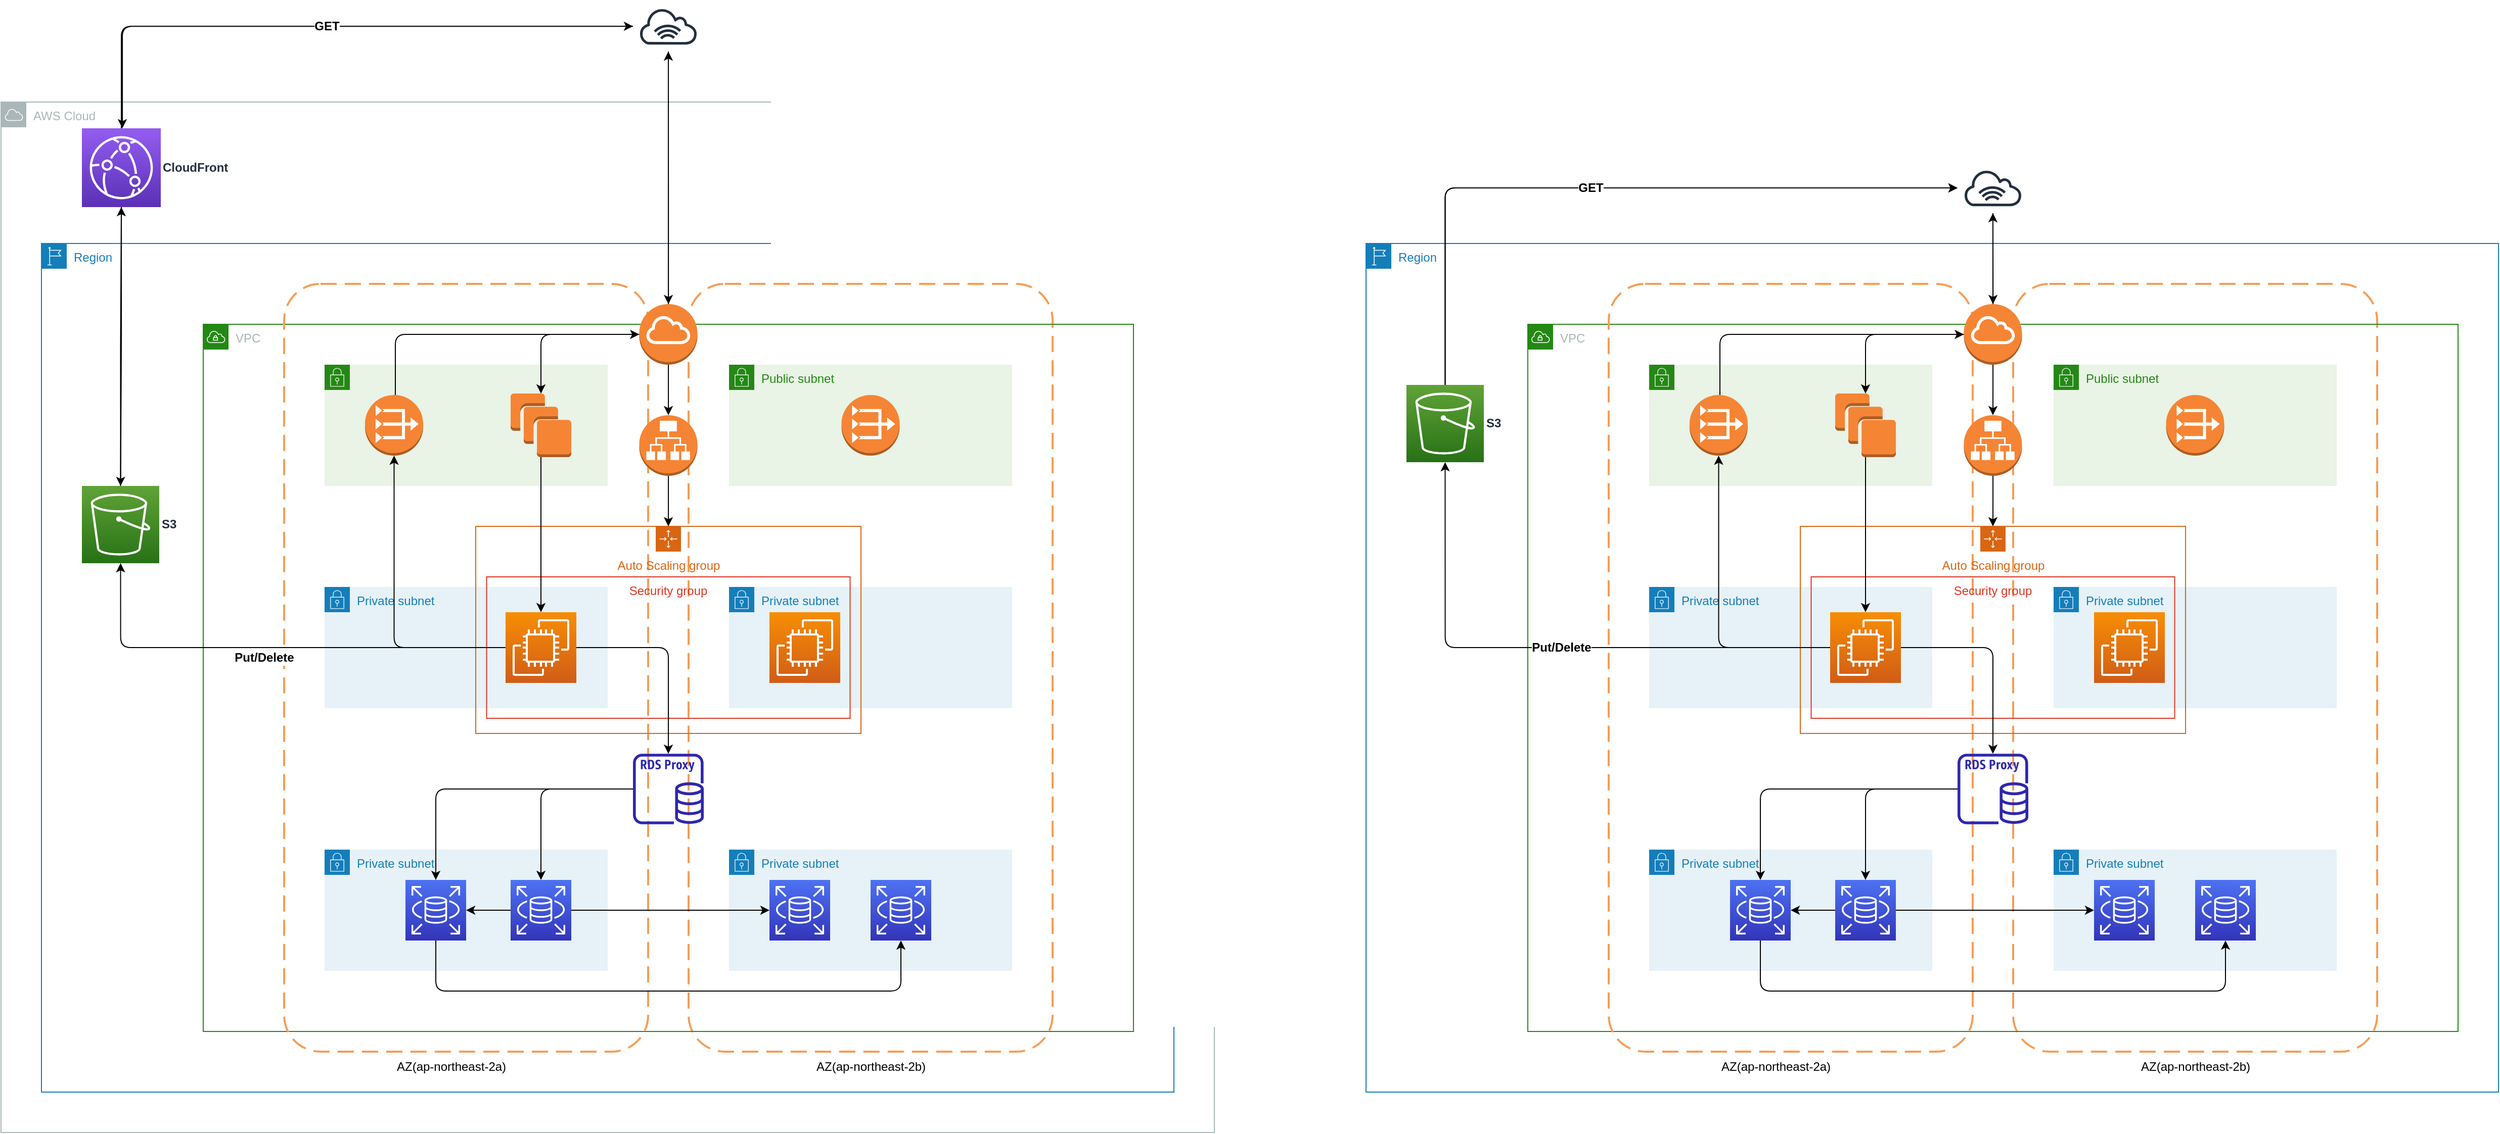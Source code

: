 <mxfile version="21.6.8" type="github">
  <diagram name="페이지-1" id="QqTQGsaNTkBBWMUroI7n">
    <mxGraphModel dx="13000" dy="7880" grid="1" gridSize="10" guides="1" tooltips="1" connect="1" arrows="1" fold="1" page="1" pageScale="1" pageWidth="827" pageHeight="1169" math="0" shadow="0">
      <root>
        <mxCell id="0" />
        <mxCell id="1" parent="0" />
        <mxCell id="NAskuRqZ72m_5OQ5X2t6-42" value="AWS Cloud" style="sketch=0;outlineConnect=0;gradientColor=none;html=1;whiteSpace=wrap;fontSize=12;fontStyle=0;shape=mxgraph.aws4.group;grIcon=mxgraph.aws4.group_aws_cloud;strokeColor=#AAB7B8;fillColor=none;verticalAlign=top;align=left;spacingLeft=30;fontColor=#AAB7B8;dashed=0;" parent="1" vertex="1">
          <mxGeometry x="880" y="125" width="1200" height="1020" as="geometry" />
        </mxCell>
        <mxCell id="NAskuRqZ72m_5OQ5X2t6-1" value="Region" style="points=[[0,0],[0.25,0],[0.5,0],[0.75,0],[1,0],[1,0.25],[1,0.5],[1,0.75],[1,1],[0.75,1],[0.5,1],[0.25,1],[0,1],[0,0.75],[0,0.5],[0,0.25]];outlineConnect=0;gradientColor=none;html=1;whiteSpace=wrap;fontSize=12;fontStyle=0;container=0;pointerEvents=0;collapsible=0;recursiveResize=0;shape=mxgraph.aws4.group;grIcon=mxgraph.aws4.group_region;strokeColor=#147EBA;fillColor=none;verticalAlign=top;align=left;spacingLeft=30;fontColor=#147EBA;" parent="1" vertex="1">
          <mxGeometry x="920" y="265" width="1120" height="840" as="geometry" />
        </mxCell>
        <mxCell id="NAskuRqZ72m_5OQ5X2t6-39" style="edgeStyle=orthogonalEdgeStyle;rounded=0;orthogonalLoop=1;jettySize=auto;html=1;" parent="1" source="NAskuRqZ72m_5OQ5X2t6-40" target="NAskuRqZ72m_5OQ5X2t6-14" edge="1">
          <mxGeometry relative="1" as="geometry" />
        </mxCell>
        <mxCell id="NAskuRqZ72m_5OQ5X2t6-49" style="edgeStyle=orthogonalEdgeStyle;rounded=1;orthogonalLoop=1;jettySize=auto;html=1;" parent="1" source="NAskuRqZ72m_5OQ5X2t6-40" target="NAskuRqZ72m_5OQ5X2t6-43" edge="1">
          <mxGeometry relative="1" as="geometry">
            <Array as="points">
              <mxPoint x="1000" y="50" />
            </Array>
          </mxGeometry>
        </mxCell>
        <mxCell id="NAskuRqZ72m_5OQ5X2t6-40" value="" style="sketch=0;outlineConnect=0;fontColor=#232F3E;gradientColor=none;strokeColor=#232F3E;fillColor=#ffffff;dashed=0;verticalLabelPosition=bottom;verticalAlign=top;align=center;html=1;fontSize=12;fontStyle=0;shape=mxgraph.aws4.resourceIcon;resIcon=mxgraph.aws4.internet_alt1;" parent="1" vertex="1">
          <mxGeometry x="1505" y="25" width="70" height="50" as="geometry" />
        </mxCell>
        <mxCell id="NAskuRqZ72m_5OQ5X2t6-41" style="edgeStyle=orthogonalEdgeStyle;rounded=0;orthogonalLoop=1;jettySize=auto;html=1;" parent="1" source="NAskuRqZ72m_5OQ5X2t6-14" target="NAskuRqZ72m_5OQ5X2t6-40" edge="1">
          <mxGeometry relative="1" as="geometry" />
        </mxCell>
        <mxCell id="NAskuRqZ72m_5OQ5X2t6-48" style="edgeStyle=orthogonalEdgeStyle;rounded=1;orthogonalLoop=1;jettySize=auto;html=1;entryX=0.5;entryY=0;entryDx=0;entryDy=0;entryPerimeter=0;" parent="1" source="NAskuRqZ72m_5OQ5X2t6-43" target="NAskuRqZ72m_5OQ5X2t6-44" edge="1">
          <mxGeometry relative="1" as="geometry" />
        </mxCell>
        <mxCell id="NAskuRqZ72m_5OQ5X2t6-50" style="edgeStyle=orthogonalEdgeStyle;rounded=1;orthogonalLoop=1;jettySize=auto;html=1;strokeColor=none;" parent="1" source="NAskuRqZ72m_5OQ5X2t6-43" target="NAskuRqZ72m_5OQ5X2t6-40" edge="1">
          <mxGeometry relative="1" as="geometry">
            <Array as="points">
              <mxPoint x="1000" y="50" />
            </Array>
          </mxGeometry>
        </mxCell>
        <mxCell id="xnr53hm_u2tzGx8ep-GH-51" value="GET" style="edgeStyle=orthogonalEdgeStyle;rounded=1;orthogonalLoop=1;jettySize=auto;html=1;fontSize=12;fontStyle=1" parent="1" source="NAskuRqZ72m_5OQ5X2t6-43" target="NAskuRqZ72m_5OQ5X2t6-40" edge="1">
          <mxGeometry relative="1" as="geometry">
            <Array as="points">
              <mxPoint x="999" y="50" />
            </Array>
          </mxGeometry>
        </mxCell>
        <mxCell id="NAskuRqZ72m_5OQ5X2t6-43" value="&lt;b&gt;CloudFront&lt;/b&gt;" style="sketch=0;points=[[0,0,0],[0.25,0,0],[0.5,0,0],[0.75,0,0],[1,0,0],[0,1,0],[0.25,1,0],[0.5,1,0],[0.75,1,0],[1,1,0],[0,0.25,0],[0,0.5,0],[0,0.75,0],[1,0.25,0],[1,0.5,0],[1,0.75,0]];outlineConnect=0;fontColor=#232F3E;gradientColor=#945DF2;gradientDirection=north;fillColor=#5A30B5;strokeColor=#ffffff;dashed=0;verticalLabelPosition=middle;verticalAlign=middle;align=left;html=1;fontSize=12;fontStyle=0;aspect=fixed;shape=mxgraph.aws4.resourceIcon;resIcon=mxgraph.aws4.cloudfront;labelPosition=right;" parent="1" vertex="1">
          <mxGeometry x="960" y="151" width="78" height="78" as="geometry" />
        </mxCell>
        <mxCell id="xnr53hm_u2tzGx8ep-GH-50" style="edgeStyle=orthogonalEdgeStyle;rounded=0;orthogonalLoop=1;jettySize=auto;html=1;entryX=0.5;entryY=1;entryDx=0;entryDy=0;entryPerimeter=0;" parent="1" source="NAskuRqZ72m_5OQ5X2t6-44" target="NAskuRqZ72m_5OQ5X2t6-43" edge="1">
          <mxGeometry relative="1" as="geometry" />
        </mxCell>
        <mxCell id="NAskuRqZ72m_5OQ5X2t6-44" value="&lt;b&gt;S3&lt;/b&gt;" style="sketch=0;points=[[0,0,0],[0.25,0,0],[0.5,0,0],[0.75,0,0],[1,0,0],[0,1,0],[0.25,1,0],[0.5,1,0],[0.75,1,0],[1,1,0],[0,0.25,0],[0,0.5,0],[0,0.75,0],[1,0.25,0],[1,0.5,0],[1,0.75,0]];outlineConnect=0;fontColor=#232F3E;gradientColor=#60A337;gradientDirection=north;fillColor=#277116;strokeColor=#ffffff;dashed=0;verticalLabelPosition=middle;verticalAlign=middle;align=left;html=1;fontSize=12;fontStyle=0;aspect=fixed;shape=mxgraph.aws4.resourceIcon;resIcon=mxgraph.aws4.s3;labelPosition=right;" parent="1" vertex="1">
          <mxGeometry x="960" y="505" width="76.5" height="76.5" as="geometry" />
        </mxCell>
        <mxCell id="NAskuRqZ72m_5OQ5X2t6-2" value="" style="rounded=1;arcSize=10;dashed=1;strokeColor=#F59D56;fillColor=none;gradientColor=none;dashPattern=8 4;strokeWidth=2;" parent="1" vertex="1">
          <mxGeometry x="1560" y="305" width="360" height="760" as="geometry" />
        </mxCell>
        <mxCell id="NAskuRqZ72m_5OQ5X2t6-3" value="Private subnet" style="points=[[0,0],[0.25,0],[0.5,0],[0.75,0],[1,0],[1,0.25],[1,0.5],[1,0.75],[1,1],[0.75,1],[0.5,1],[0.25,1],[0,1],[0,0.75],[0,0.5],[0,0.25]];outlineConnect=0;gradientColor=none;html=1;whiteSpace=wrap;fontSize=12;fontStyle=0;container=1;pointerEvents=0;collapsible=0;recursiveResize=0;shape=mxgraph.aws4.group;grIcon=mxgraph.aws4.group_security_group;grStroke=0;strokeColor=#147EBA;fillColor=#E6F2F8;verticalAlign=top;align=left;spacingLeft=30;fontColor=#147EBA;dashed=0;" parent="1" vertex="1">
          <mxGeometry x="1600" y="605" width="280" height="120" as="geometry" />
        </mxCell>
        <mxCell id="NAskuRqZ72m_5OQ5X2t6-4" value="VPC" style="points=[[0,0],[0.25,0],[0.5,0],[0.75,0],[1,0],[1,0.25],[1,0.5],[1,0.75],[1,1],[0.75,1],[0.5,1],[0.25,1],[0,1],[0,0.75],[0,0.5],[0,0.25]];outlineConnect=0;gradientColor=none;html=1;whiteSpace=wrap;fontSize=12;fontStyle=0;container=1;pointerEvents=0;collapsible=0;recursiveResize=0;shape=mxgraph.aws4.group;grIcon=mxgraph.aws4.group_vpc;strokeColor=#248814;fillColor=none;verticalAlign=top;align=left;spacingLeft=30;fontColor=#AAB7B8;dashed=0;" parent="1" vertex="1">
          <mxGeometry x="1080" y="345" width="920" height="700" as="geometry" />
        </mxCell>
        <mxCell id="NAskuRqZ72m_5OQ5X2t6-5" value="" style="rounded=1;arcSize=10;dashed=1;strokeColor=#F59D56;fillColor=none;gradientColor=none;dashPattern=8 4;strokeWidth=2;" parent="NAskuRqZ72m_5OQ5X2t6-4" vertex="1">
          <mxGeometry x="80" y="-40" width="360" height="760" as="geometry" />
        </mxCell>
        <mxCell id="NAskuRqZ72m_5OQ5X2t6-6" value="" style="points=[[0,0],[0.25,0],[0.5,0],[0.75,0],[1,0],[1,0.25],[1,0.5],[1,0.75],[1,1],[0.75,1],[0.5,1],[0.25,1],[0,1],[0,0.75],[0,0.5],[0,0.25]];outlineConnect=0;gradientColor=none;html=1;whiteSpace=wrap;fontSize=12;fontStyle=0;container=1;pointerEvents=0;collapsible=0;recursiveResize=0;shape=mxgraph.aws4.group;grIcon=mxgraph.aws4.group_security_group;grStroke=0;strokeColor=#248814;fillColor=#E9F3E6;verticalAlign=top;align=left;spacingLeft=30;fontColor=#248814;dashed=0;" parent="NAskuRqZ72m_5OQ5X2t6-4" vertex="1">
          <mxGeometry x="120" y="40" width="280" height="120" as="geometry" />
        </mxCell>
        <mxCell id="NAskuRqZ72m_5OQ5X2t6-7" value="" style="outlineConnect=0;dashed=0;verticalLabelPosition=bottom;verticalAlign=top;align=center;html=1;shape=mxgraph.aws3.instances;fillColor=#F58534;gradientColor=none;" parent="NAskuRqZ72m_5OQ5X2t6-6" vertex="1">
          <mxGeometry x="184" y="28.5" width="60" height="63" as="geometry" />
        </mxCell>
        <mxCell id="NAskuRqZ72m_5OQ5X2t6-8" value="Private subnet" style="points=[[0,0],[0.25,0],[0.5,0],[0.75,0],[1,0],[1,0.25],[1,0.5],[1,0.75],[1,1],[0.75,1],[0.5,1],[0.25,1],[0,1],[0,0.75],[0,0.5],[0,0.25]];outlineConnect=0;gradientColor=none;html=1;whiteSpace=wrap;fontSize=12;fontStyle=0;container=1;pointerEvents=0;collapsible=0;recursiveResize=0;shape=mxgraph.aws4.group;grIcon=mxgraph.aws4.group_security_group;grStroke=0;strokeColor=#147EBA;fillColor=#E6F2F8;verticalAlign=top;align=left;spacingLeft=30;fontColor=#147EBA;dashed=0;" parent="NAskuRqZ72m_5OQ5X2t6-4" vertex="1">
          <mxGeometry x="120" y="260" width="280" height="120" as="geometry" />
        </mxCell>
        <mxCell id="NAskuRqZ72m_5OQ5X2t6-9" value="" style="outlineConnect=0;dashed=0;verticalLabelPosition=bottom;verticalAlign=top;align=center;html=1;shape=mxgraph.aws3.vpc_nat_gateway;fillColor=#F58534;gradientColor=none;" parent="NAskuRqZ72m_5OQ5X2t6-4" vertex="1">
          <mxGeometry x="160" y="70" width="57.5" height="60" as="geometry" />
        </mxCell>
        <mxCell id="NAskuRqZ72m_5OQ5X2t6-10" value="Auto Scaling group" style="points=[[0,0],[0.25,0],[0.5,0],[0.75,0],[1,0],[1,0.25],[1,0.5],[1,0.75],[1,1],[0.75,1],[0.5,1],[0.25,1],[0,1],[0,0.75],[0,0.5],[0,0.25]];outlineConnect=0;gradientColor=none;html=1;whiteSpace=wrap;fontSize=12;fontStyle=0;container=1;pointerEvents=0;collapsible=0;recursiveResize=0;shape=mxgraph.aws4.groupCenter;grIcon=mxgraph.aws4.group_auto_scaling_group;grStroke=1;strokeColor=#D86613;fillColor=none;verticalAlign=top;align=center;fontColor=#D86613;spacingTop=25;" parent="NAskuRqZ72m_5OQ5X2t6-4" vertex="1">
          <mxGeometry x="269.5" y="200" width="381" height="205" as="geometry" />
        </mxCell>
        <mxCell id="NAskuRqZ72m_5OQ5X2t6-11" style="edgeStyle=orthogonalEdgeStyle;rounded=1;orthogonalLoop=1;jettySize=auto;html=1;" parent="NAskuRqZ72m_5OQ5X2t6-4" source="NAskuRqZ72m_5OQ5X2t6-24" target="NAskuRqZ72m_5OQ5X2t6-9" edge="1">
          <mxGeometry relative="1" as="geometry" />
        </mxCell>
        <mxCell id="NAskuRqZ72m_5OQ5X2t6-12" value="Security group" style="fillColor=none;strokeColor=#DD3522;verticalAlign=top;fontStyle=0;fontColor=#DD3522;whiteSpace=wrap;html=1;" parent="NAskuRqZ72m_5OQ5X2t6-4" vertex="1">
          <mxGeometry x="280.25" y="250" width="359.5" height="140" as="geometry" />
        </mxCell>
        <mxCell id="NAskuRqZ72m_5OQ5X2t6-13" style="edgeStyle=orthogonalEdgeStyle;rounded=0;orthogonalLoop=1;jettySize=auto;html=1;" parent="NAskuRqZ72m_5OQ5X2t6-4" source="NAskuRqZ72m_5OQ5X2t6-7" target="NAskuRqZ72m_5OQ5X2t6-24" edge="1">
          <mxGeometry relative="1" as="geometry" />
        </mxCell>
        <mxCell id="NAskuRqZ72m_5OQ5X2t6-14" value="" style="outlineConnect=0;dashed=0;verticalLabelPosition=bottom;verticalAlign=top;align=center;html=1;shape=mxgraph.aws3.internet_gateway;fillColor=#F58534;gradientColor=none;" parent="NAskuRqZ72m_5OQ5X2t6-4" vertex="1">
          <mxGeometry x="431.25" y="-20" width="57.5" height="60" as="geometry" />
        </mxCell>
        <mxCell id="NAskuRqZ72m_5OQ5X2t6-15" style="edgeStyle=orthogonalEdgeStyle;rounded=1;orthogonalLoop=1;jettySize=auto;html=1;entryX=0;entryY=0.5;entryDx=0;entryDy=0;entryPerimeter=0;" parent="NAskuRqZ72m_5OQ5X2t6-4" source="NAskuRqZ72m_5OQ5X2t6-9" target="NAskuRqZ72m_5OQ5X2t6-14" edge="1">
          <mxGeometry relative="1" as="geometry">
            <Array as="points">
              <mxPoint x="190" y="10" />
            </Array>
          </mxGeometry>
        </mxCell>
        <mxCell id="NAskuRqZ72m_5OQ5X2t6-16" style="edgeStyle=orthogonalEdgeStyle;rounded=1;orthogonalLoop=1;jettySize=auto;html=1;" parent="NAskuRqZ72m_5OQ5X2t6-4" source="NAskuRqZ72m_5OQ5X2t6-14" target="NAskuRqZ72m_5OQ5X2t6-7" edge="1">
          <mxGeometry relative="1" as="geometry" />
        </mxCell>
        <mxCell id="NAskuRqZ72m_5OQ5X2t6-17" value="" style="outlineConnect=0;dashed=0;verticalLabelPosition=middle;verticalAlign=middle;align=left;html=1;shape=mxgraph.aws3.application_load_balancer;fillColor=#F58534;gradientColor=none;labelPosition=right;" parent="NAskuRqZ72m_5OQ5X2t6-4" vertex="1">
          <mxGeometry x="431.25" y="90" width="57.5" height="60" as="geometry" />
        </mxCell>
        <mxCell id="NAskuRqZ72m_5OQ5X2t6-18" style="edgeStyle=orthogonalEdgeStyle;rounded=0;orthogonalLoop=1;jettySize=auto;html=1;" parent="NAskuRqZ72m_5OQ5X2t6-4" source="NAskuRqZ72m_5OQ5X2t6-17" target="NAskuRqZ72m_5OQ5X2t6-10" edge="1">
          <mxGeometry relative="1" as="geometry" />
        </mxCell>
        <mxCell id="NAskuRqZ72m_5OQ5X2t6-19" value="Private subnet" style="points=[[0,0],[0.25,0],[0.5,0],[0.75,0],[1,0],[1,0.25],[1,0.5],[1,0.75],[1,1],[0.75,1],[0.5,1],[0.25,1],[0,1],[0,0.75],[0,0.5],[0,0.25]];outlineConnect=0;gradientColor=none;html=1;whiteSpace=wrap;fontSize=12;fontStyle=0;container=1;pointerEvents=0;collapsible=0;recursiveResize=0;shape=mxgraph.aws4.group;grIcon=mxgraph.aws4.group_security_group;grStroke=0;strokeColor=#147EBA;fillColor=#E6F2F8;verticalAlign=top;align=left;spacingLeft=30;fontColor=#147EBA;dashed=0;" parent="NAskuRqZ72m_5OQ5X2t6-4" vertex="1">
          <mxGeometry x="120" y="520" width="280" height="120" as="geometry" />
        </mxCell>
        <mxCell id="NAskuRqZ72m_5OQ5X2t6-20" style="edgeStyle=orthogonalEdgeStyle;rounded=0;orthogonalLoop=1;jettySize=auto;html=1;entryX=0.5;entryY=0;entryDx=0;entryDy=0;entryPerimeter=0;" parent="NAskuRqZ72m_5OQ5X2t6-4" source="NAskuRqZ72m_5OQ5X2t6-14" target="NAskuRqZ72m_5OQ5X2t6-17" edge="1">
          <mxGeometry relative="1" as="geometry" />
        </mxCell>
        <mxCell id="NAskuRqZ72m_5OQ5X2t6-21" value="" style="edgeStyle=orthogonalEdgeStyle;rounded=0;orthogonalLoop=1;jettySize=auto;html=1;labelBackgroundColor=none;" parent="NAskuRqZ72m_5OQ5X2t6-4" source="NAskuRqZ72m_5OQ5X2t6-22" target="NAskuRqZ72m_5OQ5X2t6-23" edge="1">
          <mxGeometry x="0.082" y="-20" relative="1" as="geometry">
            <mxPoint as="offset" />
          </mxGeometry>
        </mxCell>
        <mxCell id="NAskuRqZ72m_5OQ5X2t6-22" value="" style="sketch=0;points=[[0,0,0],[0.25,0,0],[0.5,0,0],[0.75,0,0],[1,0,0],[0,1,0],[0.25,1,0],[0.5,1,0],[0.75,1,0],[1,1,0],[0,0.25,0],[0,0.5,0],[0,0.75,0],[1,0.25,0],[1,0.5,0],[1,0.75,0]];outlineConnect=0;fontColor=#232F3E;gradientColor=#4D72F3;gradientDirection=north;fillColor=#3334B9;strokeColor=#ffffff;dashed=0;verticalLabelPosition=bottom;verticalAlign=top;align=center;html=1;fontSize=12;fontStyle=0;aspect=fixed;shape=mxgraph.aws4.resourceIcon;resIcon=mxgraph.aws4.rds;" parent="NAskuRqZ72m_5OQ5X2t6-4" vertex="1">
          <mxGeometry x="304" y="550" width="60" height="60" as="geometry" />
        </mxCell>
        <mxCell id="NAskuRqZ72m_5OQ5X2t6-23" value="" style="sketch=0;points=[[0,0,0],[0.25,0,0],[0.5,0,0],[0.75,0,0],[1,0,0],[0,1,0],[0.25,1,0],[0.5,1,0],[0.75,1,0],[1,1,0],[0,0.25,0],[0,0.5,0],[0,0.75,0],[1,0.25,0],[1,0.5,0],[1,0.75,0]];outlineConnect=0;fontColor=#232F3E;gradientColor=#4D72F3;gradientDirection=north;fillColor=#3334B9;strokeColor=#ffffff;dashed=0;verticalLabelPosition=middle;verticalAlign=middle;align=right;html=1;fontSize=12;fontStyle=0;aspect=fixed;shape=mxgraph.aws4.resourceIcon;resIcon=mxgraph.aws4.rds;labelPosition=left;" parent="NAskuRqZ72m_5OQ5X2t6-4" vertex="1">
          <mxGeometry x="200" y="550" width="60" height="60" as="geometry" />
        </mxCell>
        <mxCell id="NAskuRqZ72m_5OQ5X2t6-24" value="" style="sketch=0;points=[[0,0,0],[0.25,0,0],[0.5,0,0],[0.75,0,0],[1,0,0],[0,1,0],[0.25,1,0],[0.5,1,0],[0.75,1,0],[1,1,0],[0,0.25,0],[0,0.5,0],[0,0.75,0],[1,0.25,0],[1,0.5,0],[1,0.75,0]];outlineConnect=0;fontColor=#232F3E;gradientColor=#F78E04;gradientDirection=north;fillColor=#D05C17;strokeColor=#ffffff;dashed=0;verticalLabelPosition=bottom;verticalAlign=top;align=center;html=1;fontSize=12;fontStyle=0;aspect=fixed;shape=mxgraph.aws4.resourceIcon;resIcon=mxgraph.aws4.ec2;" parent="NAskuRqZ72m_5OQ5X2t6-4" vertex="1">
          <mxGeometry x="299" y="285" width="70" height="70" as="geometry" />
        </mxCell>
        <mxCell id="NAskuRqZ72m_5OQ5X2t6-25" value="" style="edgeStyle=orthogonalEdgeStyle;rounded=1;orthogonalLoop=1;jettySize=auto;html=1;align=left;fontSize=12;fontStyle=1" parent="NAskuRqZ72m_5OQ5X2t6-4" source="NAskuRqZ72m_5OQ5X2t6-24" target="NAskuRqZ72m_5OQ5X2t6-28" edge="1">
          <mxGeometry x="0.336" y="10" relative="1" as="geometry">
            <mxPoint as="offset" />
            <mxPoint x="340" y="540" as="targetPoint" />
          </mxGeometry>
        </mxCell>
        <mxCell id="NAskuRqZ72m_5OQ5X2t6-26" value="" style="edgeStyle=orthogonalEdgeStyle;rounded=1;orthogonalLoop=1;jettySize=auto;html=1;fontSize=12;fontStyle=1" parent="NAskuRqZ72m_5OQ5X2t6-4" source="NAskuRqZ72m_5OQ5X2t6-28" target="NAskuRqZ72m_5OQ5X2t6-22" edge="1">
          <mxGeometry x="0.226" y="16" relative="1" as="geometry">
            <mxPoint as="offset" />
          </mxGeometry>
        </mxCell>
        <mxCell id="NAskuRqZ72m_5OQ5X2t6-27" value="" style="edgeStyle=orthogonalEdgeStyle;rounded=1;orthogonalLoop=1;jettySize=auto;html=1;fontSize=12;fontStyle=1" parent="NAskuRqZ72m_5OQ5X2t6-4" source="NAskuRqZ72m_5OQ5X2t6-28" target="NAskuRqZ72m_5OQ5X2t6-23" edge="1">
          <mxGeometry relative="1" as="geometry" />
        </mxCell>
        <mxCell id="NAskuRqZ72m_5OQ5X2t6-28" value="" style="sketch=0;outlineConnect=0;fontColor=#232F3E;gradientColor=none;fillColor=#2E27AD;strokeColor=none;dashed=0;verticalLabelPosition=bottom;verticalAlign=top;align=center;html=1;fontSize=12;fontStyle=0;aspect=fixed;pointerEvents=1;shape=mxgraph.aws4.rds_proxy;" parent="NAskuRqZ72m_5OQ5X2t6-4" vertex="1">
          <mxGeometry x="425" y="425" width="70" height="70" as="geometry" />
        </mxCell>
        <mxCell id="NAskuRqZ72m_5OQ5X2t6-29" value="" style="sketch=0;points=[[0,0,0],[0.25,0,0],[0.5,0,0],[0.75,0,0],[1,0,0],[0,1,0],[0.25,1,0],[0.5,1,0],[0.75,1,0],[1,1,0],[0,0.25,0],[0,0.5,0],[0,0.75,0],[1,0.25,0],[1,0.5,0],[1,0.75,0]];outlineConnect=0;fontColor=#232F3E;gradientColor=#F78E04;gradientDirection=north;fillColor=#D05C17;strokeColor=#ffffff;dashed=0;verticalLabelPosition=bottom;verticalAlign=top;align=center;html=1;fontSize=12;fontStyle=0;aspect=fixed;shape=mxgraph.aws4.resourceIcon;resIcon=mxgraph.aws4.ec2;" parent="1" vertex="1">
          <mxGeometry x="1640" y="630" width="70" height="70" as="geometry" />
        </mxCell>
        <mxCell id="NAskuRqZ72m_5OQ5X2t6-30" value="Public subnet" style="points=[[0,0],[0.25,0],[0.5,0],[0.75,0],[1,0],[1,0.25],[1,0.5],[1,0.75],[1,1],[0.75,1],[0.5,1],[0.25,1],[0,1],[0,0.75],[0,0.5],[0,0.25]];outlineConnect=0;gradientColor=none;html=1;whiteSpace=wrap;fontSize=12;fontStyle=0;container=1;pointerEvents=0;collapsible=0;recursiveResize=0;shape=mxgraph.aws4.group;grIcon=mxgraph.aws4.group_security_group;grStroke=0;strokeColor=#248814;fillColor=#E9F3E6;verticalAlign=top;align=left;spacingLeft=30;fontColor=#248814;dashed=0;" parent="1" vertex="1">
          <mxGeometry x="1600" y="385" width="280" height="120" as="geometry" />
        </mxCell>
        <mxCell id="NAskuRqZ72m_5OQ5X2t6-31" value="" style="outlineConnect=0;dashed=0;verticalLabelPosition=bottom;verticalAlign=top;align=center;html=1;shape=mxgraph.aws3.vpc_nat_gateway;fillColor=#F58534;gradientColor=none;" parent="1" vertex="1">
          <mxGeometry x="1711.25" y="415" width="57.5" height="60" as="geometry" />
        </mxCell>
        <mxCell id="NAskuRqZ72m_5OQ5X2t6-32" value="AZ(ap-northeast-2a)" style="text;html=1;align=center;verticalAlign=middle;resizable=0;points=[];autosize=1;strokeColor=none;fillColor=none;" parent="1" vertex="1">
          <mxGeometry x="1260" y="1065" width="130" height="30" as="geometry" />
        </mxCell>
        <mxCell id="NAskuRqZ72m_5OQ5X2t6-33" value="AZ(ap-northeast-2b)" style="text;html=1;align=center;verticalAlign=middle;resizable=0;points=[];autosize=1;strokeColor=none;fillColor=none;" parent="1" vertex="1">
          <mxGeometry x="1675" y="1065" width="130" height="30" as="geometry" />
        </mxCell>
        <mxCell id="NAskuRqZ72m_5OQ5X2t6-34" value="Private subnet" style="points=[[0,0],[0.25,0],[0.5,0],[0.75,0],[1,0],[1,0.25],[1,0.5],[1,0.75],[1,1],[0.75,1],[0.5,1],[0.25,1],[0,1],[0,0.75],[0,0.5],[0,0.25]];outlineConnect=0;gradientColor=none;html=1;whiteSpace=wrap;fontSize=12;fontStyle=0;container=1;pointerEvents=0;collapsible=0;recursiveResize=0;shape=mxgraph.aws4.group;grIcon=mxgraph.aws4.group_security_group;grStroke=0;strokeColor=#147EBA;fillColor=#E6F2F8;verticalAlign=top;align=left;spacingLeft=30;fontColor=#147EBA;dashed=0;" parent="1" vertex="1">
          <mxGeometry x="1600" y="865" width="280" height="120" as="geometry" />
        </mxCell>
        <mxCell id="NAskuRqZ72m_5OQ5X2t6-35" value="" style="sketch=0;points=[[0,0,0],[0.25,0,0],[0.5,0,0],[0.75,0,0],[1,0,0],[0,1,0],[0.25,1,0],[0.5,1,0],[0.75,1,0],[1,1,0],[0,0.25,0],[0,0.5,0],[0,0.75,0],[1,0.25,0],[1,0.5,0],[1,0.75,0]];outlineConnect=0;fontColor=#232F3E;gradientColor=#4D72F3;gradientDirection=north;fillColor=#3334B9;strokeColor=#ffffff;dashed=0;verticalLabelPosition=bottom;verticalAlign=top;align=center;html=1;fontSize=12;fontStyle=0;aspect=fixed;shape=mxgraph.aws4.resourceIcon;resIcon=mxgraph.aws4.rds;" parent="1" vertex="1">
          <mxGeometry x="1640" y="895" width="60" height="60" as="geometry" />
        </mxCell>
        <mxCell id="NAskuRqZ72m_5OQ5X2t6-36" value="" style="sketch=0;points=[[0,0,0],[0.25,0,0],[0.5,0,0],[0.75,0,0],[1,0,0],[0,1,0],[0.25,1,0],[0.5,1,0],[0.75,1,0],[1,1,0],[0,0.25,0],[0,0.5,0],[0,0.75,0],[1,0.25,0],[1,0.5,0],[1,0.75,0]];outlineConnect=0;fontColor=#232F3E;gradientColor=#4D72F3;gradientDirection=north;fillColor=#3334B9;strokeColor=#ffffff;dashed=0;verticalLabelPosition=middle;verticalAlign=middle;align=left;html=1;fontSize=12;fontStyle=0;aspect=fixed;shape=mxgraph.aws4.resourceIcon;resIcon=mxgraph.aws4.rds;labelPosition=right;" parent="1" vertex="1">
          <mxGeometry x="1740" y="895" width="60" height="60" as="geometry" />
        </mxCell>
        <mxCell id="NAskuRqZ72m_5OQ5X2t6-37" value="" style="edgeStyle=orthogonalEdgeStyle;rounded=0;orthogonalLoop=1;jettySize=auto;html=1;entryX=0;entryY=0.5;entryDx=0;entryDy=0;entryPerimeter=0;" parent="1" source="NAskuRqZ72m_5OQ5X2t6-22" target="NAskuRqZ72m_5OQ5X2t6-35" edge="1">
          <mxGeometry x="-0.02" relative="1" as="geometry">
            <mxPoint as="offset" />
          </mxGeometry>
        </mxCell>
        <mxCell id="NAskuRqZ72m_5OQ5X2t6-38" value="" style="edgeStyle=orthogonalEdgeStyle;rounded=1;orthogonalLoop=1;jettySize=auto;html=1;entryX=0.5;entryY=1;entryDx=0;entryDy=0;entryPerimeter=0;" parent="1" source="NAskuRqZ72m_5OQ5X2t6-23" target="NAskuRqZ72m_5OQ5X2t6-36" edge="1">
          <mxGeometry x="-0.0" relative="1" as="geometry">
            <Array as="points">
              <mxPoint x="1310" y="1005" />
              <mxPoint x="1770" y="1005" />
            </Array>
            <mxPoint as="offset" />
          </mxGeometry>
        </mxCell>
        <mxCell id="NAskuRqZ72m_5OQ5X2t6-46" value="Put/Delete" style="edgeStyle=orthogonalEdgeStyle;rounded=1;orthogonalLoop=1;jettySize=auto;html=1;entryX=0.5;entryY=1;entryDx=0;entryDy=0;entryPerimeter=0;fontStyle=1;fontSize=12;" parent="1" source="NAskuRqZ72m_5OQ5X2t6-24" target="NAskuRqZ72m_5OQ5X2t6-44" edge="1">
          <mxGeometry x="0.03" y="10" relative="1" as="geometry">
            <mxPoint as="offset" />
          </mxGeometry>
        </mxCell>
        <mxCell id="xnr53hm_u2tzGx8ep-GH-53" value="Region" style="points=[[0,0],[0.25,0],[0.5,0],[0.75,0],[1,0],[1,0.25],[1,0.5],[1,0.75],[1,1],[0.75,1],[0.5,1],[0.25,1],[0,1],[0,0.75],[0,0.5],[0,0.25]];outlineConnect=0;gradientColor=none;html=1;whiteSpace=wrap;fontSize=12;fontStyle=0;container=0;pointerEvents=0;collapsible=0;recursiveResize=0;shape=mxgraph.aws4.group;grIcon=mxgraph.aws4.group_region;strokeColor=#147EBA;fillColor=none;verticalAlign=top;align=left;spacingLeft=30;fontColor=#147EBA;" parent="1" vertex="1">
          <mxGeometry x="2230" y="265" width="1120" height="840" as="geometry" />
        </mxCell>
        <mxCell id="xnr53hm_u2tzGx8ep-GH-54" style="edgeStyle=orthogonalEdgeStyle;rounded=0;orthogonalLoop=1;jettySize=auto;html=1;" parent="1" source="xnr53hm_u2tzGx8ep-GH-56" target="xnr53hm_u2tzGx8ep-GH-76" edge="1">
          <mxGeometry relative="1" as="geometry" />
        </mxCell>
        <mxCell id="xnr53hm_u2tzGx8ep-GH-56" value="" style="sketch=0;outlineConnect=0;fontColor=#232F3E;gradientColor=none;strokeColor=#232F3E;fillColor=#ffffff;dashed=0;verticalLabelPosition=bottom;verticalAlign=top;align=center;html=1;fontSize=12;fontStyle=0;shape=mxgraph.aws4.resourceIcon;resIcon=mxgraph.aws4.internet_alt1;" parent="1" vertex="1">
          <mxGeometry x="2815" y="185" width="70" height="50" as="geometry" />
        </mxCell>
        <mxCell id="xnr53hm_u2tzGx8ep-GH-57" style="edgeStyle=orthogonalEdgeStyle;rounded=0;orthogonalLoop=1;jettySize=auto;html=1;" parent="1" source="xnr53hm_u2tzGx8ep-GH-76" target="xnr53hm_u2tzGx8ep-GH-56" edge="1">
          <mxGeometry relative="1" as="geometry" />
        </mxCell>
        <mxCell id="xnr53hm_u2tzGx8ep-GH-102" style="edgeStyle=orthogonalEdgeStyle;rounded=1;orthogonalLoop=1;jettySize=auto;html=1;" parent="1" source="xnr53hm_u2tzGx8ep-GH-63" target="xnr53hm_u2tzGx8ep-GH-56" edge="1">
          <mxGeometry relative="1" as="geometry">
            <Array as="points">
              <mxPoint x="2308" y="210" />
            </Array>
          </mxGeometry>
        </mxCell>
        <mxCell id="xnr53hm_u2tzGx8ep-GH-63" value="&lt;b&gt;S3&lt;/b&gt;" style="sketch=0;points=[[0,0,0],[0.25,0,0],[0.5,0,0],[0.75,0,0],[1,0,0],[0,1,0],[0.25,1,0],[0.5,1,0],[0.75,1,0],[1,1,0],[0,0.25,0],[0,0.5,0],[0,0.75,0],[1,0.25,0],[1,0.5,0],[1,0.75,0]];outlineConnect=0;fontColor=#232F3E;gradientColor=#60A337;gradientDirection=north;fillColor=#277116;strokeColor=#ffffff;dashed=0;verticalLabelPosition=middle;verticalAlign=middle;align=left;html=1;fontSize=12;fontStyle=0;aspect=fixed;shape=mxgraph.aws4.resourceIcon;resIcon=mxgraph.aws4.s3;labelPosition=right;" parent="1" vertex="1">
          <mxGeometry x="2270" y="405" width="76.5" height="76.5" as="geometry" />
        </mxCell>
        <mxCell id="xnr53hm_u2tzGx8ep-GH-64" value="" style="rounded=1;arcSize=10;dashed=1;strokeColor=#F59D56;fillColor=none;gradientColor=none;dashPattern=8 4;strokeWidth=2;" parent="1" vertex="1">
          <mxGeometry x="2870" y="305" width="360" height="760" as="geometry" />
        </mxCell>
        <mxCell id="xnr53hm_u2tzGx8ep-GH-65" value="Private subnet" style="points=[[0,0],[0.25,0],[0.5,0],[0.75,0],[1,0],[1,0.25],[1,0.5],[1,0.75],[1,1],[0.75,1],[0.5,1],[0.25,1],[0,1],[0,0.75],[0,0.5],[0,0.25]];outlineConnect=0;gradientColor=none;html=1;whiteSpace=wrap;fontSize=12;fontStyle=0;container=1;pointerEvents=0;collapsible=0;recursiveResize=0;shape=mxgraph.aws4.group;grIcon=mxgraph.aws4.group_security_group;grStroke=0;strokeColor=#147EBA;fillColor=#E6F2F8;verticalAlign=top;align=left;spacingLeft=30;fontColor=#147EBA;dashed=0;" parent="1" vertex="1">
          <mxGeometry x="2910" y="605" width="280" height="120" as="geometry" />
        </mxCell>
        <mxCell id="xnr53hm_u2tzGx8ep-GH-66" value="VPC" style="points=[[0,0],[0.25,0],[0.5,0],[0.75,0],[1,0],[1,0.25],[1,0.5],[1,0.75],[1,1],[0.75,1],[0.5,1],[0.25,1],[0,1],[0,0.75],[0,0.5],[0,0.25]];outlineConnect=0;gradientColor=none;html=1;whiteSpace=wrap;fontSize=12;fontStyle=0;container=1;pointerEvents=0;collapsible=0;recursiveResize=0;shape=mxgraph.aws4.group;grIcon=mxgraph.aws4.group_vpc;strokeColor=#248814;fillColor=none;verticalAlign=top;align=left;spacingLeft=30;fontColor=#AAB7B8;dashed=0;" parent="1" vertex="1">
          <mxGeometry x="2390" y="345" width="920" height="700" as="geometry" />
        </mxCell>
        <mxCell id="xnr53hm_u2tzGx8ep-GH-67" value="" style="rounded=1;arcSize=10;dashed=1;strokeColor=#F59D56;fillColor=none;gradientColor=none;dashPattern=8 4;strokeWidth=2;" parent="xnr53hm_u2tzGx8ep-GH-66" vertex="1">
          <mxGeometry x="80" y="-40" width="360" height="760" as="geometry" />
        </mxCell>
        <mxCell id="xnr53hm_u2tzGx8ep-GH-68" value="" style="points=[[0,0],[0.25,0],[0.5,0],[0.75,0],[1,0],[1,0.25],[1,0.5],[1,0.75],[1,1],[0.75,1],[0.5,1],[0.25,1],[0,1],[0,0.75],[0,0.5],[0,0.25]];outlineConnect=0;gradientColor=none;html=1;whiteSpace=wrap;fontSize=12;fontStyle=0;container=1;pointerEvents=0;collapsible=0;recursiveResize=0;shape=mxgraph.aws4.group;grIcon=mxgraph.aws4.group_security_group;grStroke=0;strokeColor=#248814;fillColor=#E9F3E6;verticalAlign=top;align=left;spacingLeft=30;fontColor=#248814;dashed=0;" parent="xnr53hm_u2tzGx8ep-GH-66" vertex="1">
          <mxGeometry x="120" y="40" width="280" height="120" as="geometry" />
        </mxCell>
        <mxCell id="xnr53hm_u2tzGx8ep-GH-69" value="" style="outlineConnect=0;dashed=0;verticalLabelPosition=bottom;verticalAlign=top;align=center;html=1;shape=mxgraph.aws3.instances;fillColor=#F58534;gradientColor=none;" parent="xnr53hm_u2tzGx8ep-GH-68" vertex="1">
          <mxGeometry x="184" y="28.5" width="60" height="63" as="geometry" />
        </mxCell>
        <mxCell id="xnr53hm_u2tzGx8ep-GH-70" value="Private subnet" style="points=[[0,0],[0.25,0],[0.5,0],[0.75,0],[1,0],[1,0.25],[1,0.5],[1,0.75],[1,1],[0.75,1],[0.5,1],[0.25,1],[0,1],[0,0.75],[0,0.5],[0,0.25]];outlineConnect=0;gradientColor=none;html=1;whiteSpace=wrap;fontSize=12;fontStyle=0;container=1;pointerEvents=0;collapsible=0;recursiveResize=0;shape=mxgraph.aws4.group;grIcon=mxgraph.aws4.group_security_group;grStroke=0;strokeColor=#147EBA;fillColor=#E6F2F8;verticalAlign=top;align=left;spacingLeft=30;fontColor=#147EBA;dashed=0;" parent="xnr53hm_u2tzGx8ep-GH-66" vertex="1">
          <mxGeometry x="120" y="260" width="280" height="120" as="geometry" />
        </mxCell>
        <mxCell id="xnr53hm_u2tzGx8ep-GH-71" value="" style="outlineConnect=0;dashed=0;verticalLabelPosition=bottom;verticalAlign=top;align=center;html=1;shape=mxgraph.aws3.vpc_nat_gateway;fillColor=#F58534;gradientColor=none;" parent="xnr53hm_u2tzGx8ep-GH-66" vertex="1">
          <mxGeometry x="160" y="70" width="57.5" height="60" as="geometry" />
        </mxCell>
        <mxCell id="xnr53hm_u2tzGx8ep-GH-72" value="Auto Scaling group" style="points=[[0,0],[0.25,0],[0.5,0],[0.75,0],[1,0],[1,0.25],[1,0.5],[1,0.75],[1,1],[0.75,1],[0.5,1],[0.25,1],[0,1],[0,0.75],[0,0.5],[0,0.25]];outlineConnect=0;gradientColor=none;html=1;whiteSpace=wrap;fontSize=12;fontStyle=0;container=1;pointerEvents=0;collapsible=0;recursiveResize=0;shape=mxgraph.aws4.groupCenter;grIcon=mxgraph.aws4.group_auto_scaling_group;grStroke=1;strokeColor=#D86613;fillColor=none;verticalAlign=top;align=center;fontColor=#D86613;spacingTop=25;" parent="xnr53hm_u2tzGx8ep-GH-66" vertex="1">
          <mxGeometry x="269.5" y="200" width="381" height="205" as="geometry" />
        </mxCell>
        <mxCell id="xnr53hm_u2tzGx8ep-GH-73" style="edgeStyle=orthogonalEdgeStyle;rounded=1;orthogonalLoop=1;jettySize=auto;html=1;" parent="xnr53hm_u2tzGx8ep-GH-66" source="xnr53hm_u2tzGx8ep-GH-86" target="xnr53hm_u2tzGx8ep-GH-71" edge="1">
          <mxGeometry relative="1" as="geometry" />
        </mxCell>
        <mxCell id="xnr53hm_u2tzGx8ep-GH-74" value="Security group" style="fillColor=none;strokeColor=#DD3522;verticalAlign=top;fontStyle=0;fontColor=#DD3522;whiteSpace=wrap;html=1;" parent="xnr53hm_u2tzGx8ep-GH-66" vertex="1">
          <mxGeometry x="280.25" y="250" width="359.5" height="140" as="geometry" />
        </mxCell>
        <mxCell id="xnr53hm_u2tzGx8ep-GH-75" style="edgeStyle=orthogonalEdgeStyle;rounded=0;orthogonalLoop=1;jettySize=auto;html=1;" parent="xnr53hm_u2tzGx8ep-GH-66" source="xnr53hm_u2tzGx8ep-GH-69" target="xnr53hm_u2tzGx8ep-GH-86" edge="1">
          <mxGeometry relative="1" as="geometry" />
        </mxCell>
        <mxCell id="xnr53hm_u2tzGx8ep-GH-76" value="" style="outlineConnect=0;dashed=0;verticalLabelPosition=bottom;verticalAlign=top;align=center;html=1;shape=mxgraph.aws3.internet_gateway;fillColor=#F58534;gradientColor=none;" parent="xnr53hm_u2tzGx8ep-GH-66" vertex="1">
          <mxGeometry x="431.25" y="-20" width="57.5" height="60" as="geometry" />
        </mxCell>
        <mxCell id="xnr53hm_u2tzGx8ep-GH-77" style="edgeStyle=orthogonalEdgeStyle;rounded=1;orthogonalLoop=1;jettySize=auto;html=1;entryX=0;entryY=0.5;entryDx=0;entryDy=0;entryPerimeter=0;" parent="xnr53hm_u2tzGx8ep-GH-66" source="xnr53hm_u2tzGx8ep-GH-71" target="xnr53hm_u2tzGx8ep-GH-76" edge="1">
          <mxGeometry relative="1" as="geometry">
            <Array as="points">
              <mxPoint x="190" y="10" />
            </Array>
          </mxGeometry>
        </mxCell>
        <mxCell id="xnr53hm_u2tzGx8ep-GH-78" style="edgeStyle=orthogonalEdgeStyle;rounded=1;orthogonalLoop=1;jettySize=auto;html=1;" parent="xnr53hm_u2tzGx8ep-GH-66" source="xnr53hm_u2tzGx8ep-GH-76" target="xnr53hm_u2tzGx8ep-GH-69" edge="1">
          <mxGeometry relative="1" as="geometry" />
        </mxCell>
        <mxCell id="xnr53hm_u2tzGx8ep-GH-79" value="" style="outlineConnect=0;dashed=0;verticalLabelPosition=middle;verticalAlign=middle;align=left;html=1;shape=mxgraph.aws3.application_load_balancer;fillColor=#F58534;gradientColor=none;labelPosition=right;" parent="xnr53hm_u2tzGx8ep-GH-66" vertex="1">
          <mxGeometry x="431.25" y="90" width="57.5" height="60" as="geometry" />
        </mxCell>
        <mxCell id="xnr53hm_u2tzGx8ep-GH-80" style="edgeStyle=orthogonalEdgeStyle;rounded=0;orthogonalLoop=1;jettySize=auto;html=1;" parent="xnr53hm_u2tzGx8ep-GH-66" source="xnr53hm_u2tzGx8ep-GH-79" target="xnr53hm_u2tzGx8ep-GH-72" edge="1">
          <mxGeometry relative="1" as="geometry" />
        </mxCell>
        <mxCell id="xnr53hm_u2tzGx8ep-GH-81" value="Private subnet" style="points=[[0,0],[0.25,0],[0.5,0],[0.75,0],[1,0],[1,0.25],[1,0.5],[1,0.75],[1,1],[0.75,1],[0.5,1],[0.25,1],[0,1],[0,0.75],[0,0.5],[0,0.25]];outlineConnect=0;gradientColor=none;html=1;whiteSpace=wrap;fontSize=12;fontStyle=0;container=1;pointerEvents=0;collapsible=0;recursiveResize=0;shape=mxgraph.aws4.group;grIcon=mxgraph.aws4.group_security_group;grStroke=0;strokeColor=#147EBA;fillColor=#E6F2F8;verticalAlign=top;align=left;spacingLeft=30;fontColor=#147EBA;dashed=0;" parent="xnr53hm_u2tzGx8ep-GH-66" vertex="1">
          <mxGeometry x="120" y="520" width="280" height="120" as="geometry" />
        </mxCell>
        <mxCell id="xnr53hm_u2tzGx8ep-GH-82" style="edgeStyle=orthogonalEdgeStyle;rounded=0;orthogonalLoop=1;jettySize=auto;html=1;entryX=0.5;entryY=0;entryDx=0;entryDy=0;entryPerimeter=0;" parent="xnr53hm_u2tzGx8ep-GH-66" source="xnr53hm_u2tzGx8ep-GH-76" target="xnr53hm_u2tzGx8ep-GH-79" edge="1">
          <mxGeometry relative="1" as="geometry" />
        </mxCell>
        <mxCell id="xnr53hm_u2tzGx8ep-GH-83" value="" style="edgeStyle=orthogonalEdgeStyle;rounded=0;orthogonalLoop=1;jettySize=auto;html=1;labelBackgroundColor=none;" parent="xnr53hm_u2tzGx8ep-GH-66" source="xnr53hm_u2tzGx8ep-GH-84" target="xnr53hm_u2tzGx8ep-GH-85" edge="1">
          <mxGeometry x="0.082" y="-20" relative="1" as="geometry">
            <mxPoint as="offset" />
          </mxGeometry>
        </mxCell>
        <mxCell id="xnr53hm_u2tzGx8ep-GH-84" value="" style="sketch=0;points=[[0,0,0],[0.25,0,0],[0.5,0,0],[0.75,0,0],[1,0,0],[0,1,0],[0.25,1,0],[0.5,1,0],[0.75,1,0],[1,1,0],[0,0.25,0],[0,0.5,0],[0,0.75,0],[1,0.25,0],[1,0.5,0],[1,0.75,0]];outlineConnect=0;fontColor=#232F3E;gradientColor=#4D72F3;gradientDirection=north;fillColor=#3334B9;strokeColor=#ffffff;dashed=0;verticalLabelPosition=bottom;verticalAlign=top;align=center;html=1;fontSize=12;fontStyle=0;aspect=fixed;shape=mxgraph.aws4.resourceIcon;resIcon=mxgraph.aws4.rds;" parent="xnr53hm_u2tzGx8ep-GH-66" vertex="1">
          <mxGeometry x="304" y="550" width="60" height="60" as="geometry" />
        </mxCell>
        <mxCell id="xnr53hm_u2tzGx8ep-GH-85" value="" style="sketch=0;points=[[0,0,0],[0.25,0,0],[0.5,0,0],[0.75,0,0],[1,0,0],[0,1,0],[0.25,1,0],[0.5,1,0],[0.75,1,0],[1,1,0],[0,0.25,0],[0,0.5,0],[0,0.75,0],[1,0.25,0],[1,0.5,0],[1,0.75,0]];outlineConnect=0;fontColor=#232F3E;gradientColor=#4D72F3;gradientDirection=north;fillColor=#3334B9;strokeColor=#ffffff;dashed=0;verticalLabelPosition=middle;verticalAlign=middle;align=right;html=1;fontSize=12;fontStyle=0;aspect=fixed;shape=mxgraph.aws4.resourceIcon;resIcon=mxgraph.aws4.rds;labelPosition=left;" parent="xnr53hm_u2tzGx8ep-GH-66" vertex="1">
          <mxGeometry x="200" y="550" width="60" height="60" as="geometry" />
        </mxCell>
        <mxCell id="xnr53hm_u2tzGx8ep-GH-86" value="" style="sketch=0;points=[[0,0,0],[0.25,0,0],[0.5,0,0],[0.75,0,0],[1,0,0],[0,1,0],[0.25,1,0],[0.5,1,0],[0.75,1,0],[1,1,0],[0,0.25,0],[0,0.5,0],[0,0.75,0],[1,0.25,0],[1,0.5,0],[1,0.75,0]];outlineConnect=0;fontColor=#232F3E;gradientColor=#F78E04;gradientDirection=north;fillColor=#D05C17;strokeColor=#ffffff;dashed=0;verticalLabelPosition=bottom;verticalAlign=top;align=center;html=1;fontSize=12;fontStyle=0;aspect=fixed;shape=mxgraph.aws4.resourceIcon;resIcon=mxgraph.aws4.ec2;" parent="xnr53hm_u2tzGx8ep-GH-66" vertex="1">
          <mxGeometry x="299" y="285" width="70" height="70" as="geometry" />
        </mxCell>
        <mxCell id="xnr53hm_u2tzGx8ep-GH-87" value="" style="edgeStyle=orthogonalEdgeStyle;rounded=1;orthogonalLoop=1;jettySize=auto;html=1;align=left;fontSize=12;fontStyle=1" parent="xnr53hm_u2tzGx8ep-GH-66" source="xnr53hm_u2tzGx8ep-GH-86" target="xnr53hm_u2tzGx8ep-GH-90" edge="1">
          <mxGeometry x="0.336" y="10" relative="1" as="geometry">
            <mxPoint as="offset" />
            <mxPoint x="340" y="540" as="targetPoint" />
          </mxGeometry>
        </mxCell>
        <mxCell id="xnr53hm_u2tzGx8ep-GH-88" value="" style="edgeStyle=orthogonalEdgeStyle;rounded=1;orthogonalLoop=1;jettySize=auto;html=1;fontSize=12;fontStyle=1" parent="xnr53hm_u2tzGx8ep-GH-66" source="xnr53hm_u2tzGx8ep-GH-90" target="xnr53hm_u2tzGx8ep-GH-84" edge="1">
          <mxGeometry x="0.226" y="16" relative="1" as="geometry">
            <mxPoint as="offset" />
          </mxGeometry>
        </mxCell>
        <mxCell id="xnr53hm_u2tzGx8ep-GH-89" value="" style="edgeStyle=orthogonalEdgeStyle;rounded=1;orthogonalLoop=1;jettySize=auto;html=1;fontSize=12;fontStyle=1" parent="xnr53hm_u2tzGx8ep-GH-66" source="xnr53hm_u2tzGx8ep-GH-90" target="xnr53hm_u2tzGx8ep-GH-85" edge="1">
          <mxGeometry relative="1" as="geometry" />
        </mxCell>
        <mxCell id="xnr53hm_u2tzGx8ep-GH-90" value="" style="sketch=0;outlineConnect=0;fontColor=#232F3E;gradientColor=none;fillColor=#2E27AD;strokeColor=none;dashed=0;verticalLabelPosition=bottom;verticalAlign=top;align=center;html=1;fontSize=12;fontStyle=0;aspect=fixed;pointerEvents=1;shape=mxgraph.aws4.rds_proxy;" parent="xnr53hm_u2tzGx8ep-GH-66" vertex="1">
          <mxGeometry x="425" y="425" width="70" height="70" as="geometry" />
        </mxCell>
        <mxCell id="xnr53hm_u2tzGx8ep-GH-91" value="" style="sketch=0;points=[[0,0,0],[0.25,0,0],[0.5,0,0],[0.75,0,0],[1,0,0],[0,1,0],[0.25,1,0],[0.5,1,0],[0.75,1,0],[1,1,0],[0,0.25,0],[0,0.5,0],[0,0.75,0],[1,0.25,0],[1,0.5,0],[1,0.75,0]];outlineConnect=0;fontColor=#232F3E;gradientColor=#F78E04;gradientDirection=north;fillColor=#D05C17;strokeColor=#ffffff;dashed=0;verticalLabelPosition=bottom;verticalAlign=top;align=center;html=1;fontSize=12;fontStyle=0;aspect=fixed;shape=mxgraph.aws4.resourceIcon;resIcon=mxgraph.aws4.ec2;" parent="1" vertex="1">
          <mxGeometry x="2950" y="630" width="70" height="70" as="geometry" />
        </mxCell>
        <mxCell id="xnr53hm_u2tzGx8ep-GH-92" value="Public subnet" style="points=[[0,0],[0.25,0],[0.5,0],[0.75,0],[1,0],[1,0.25],[1,0.5],[1,0.75],[1,1],[0.75,1],[0.5,1],[0.25,1],[0,1],[0,0.75],[0,0.5],[0,0.25]];outlineConnect=0;gradientColor=none;html=1;whiteSpace=wrap;fontSize=12;fontStyle=0;container=1;pointerEvents=0;collapsible=0;recursiveResize=0;shape=mxgraph.aws4.group;grIcon=mxgraph.aws4.group_security_group;grStroke=0;strokeColor=#248814;fillColor=#E9F3E6;verticalAlign=top;align=left;spacingLeft=30;fontColor=#248814;dashed=0;" parent="1" vertex="1">
          <mxGeometry x="2910" y="385" width="280" height="120" as="geometry" />
        </mxCell>
        <mxCell id="xnr53hm_u2tzGx8ep-GH-93" value="" style="outlineConnect=0;dashed=0;verticalLabelPosition=bottom;verticalAlign=top;align=center;html=1;shape=mxgraph.aws3.vpc_nat_gateway;fillColor=#F58534;gradientColor=none;" parent="1" vertex="1">
          <mxGeometry x="3021.25" y="415" width="57.5" height="60" as="geometry" />
        </mxCell>
        <mxCell id="xnr53hm_u2tzGx8ep-GH-94" value="AZ(ap-northeast-2a)" style="text;html=1;align=center;verticalAlign=middle;resizable=0;points=[];autosize=1;strokeColor=none;fillColor=none;" parent="1" vertex="1">
          <mxGeometry x="2570" y="1065" width="130" height="30" as="geometry" />
        </mxCell>
        <mxCell id="xnr53hm_u2tzGx8ep-GH-95" value="AZ(ap-northeast-2b)" style="text;html=1;align=center;verticalAlign=middle;resizable=0;points=[];autosize=1;strokeColor=none;fillColor=none;" parent="1" vertex="1">
          <mxGeometry x="2985" y="1065" width="130" height="30" as="geometry" />
        </mxCell>
        <mxCell id="xnr53hm_u2tzGx8ep-GH-96" value="Private subnet" style="points=[[0,0],[0.25,0],[0.5,0],[0.75,0],[1,0],[1,0.25],[1,0.5],[1,0.75],[1,1],[0.75,1],[0.5,1],[0.25,1],[0,1],[0,0.75],[0,0.5],[0,0.25]];outlineConnect=0;gradientColor=none;html=1;whiteSpace=wrap;fontSize=12;fontStyle=0;container=1;pointerEvents=0;collapsible=0;recursiveResize=0;shape=mxgraph.aws4.group;grIcon=mxgraph.aws4.group_security_group;grStroke=0;strokeColor=#147EBA;fillColor=#E6F2F8;verticalAlign=top;align=left;spacingLeft=30;fontColor=#147EBA;dashed=0;" parent="1" vertex="1">
          <mxGeometry x="2910" y="865" width="280" height="120" as="geometry" />
        </mxCell>
        <mxCell id="xnr53hm_u2tzGx8ep-GH-97" value="" style="sketch=0;points=[[0,0,0],[0.25,0,0],[0.5,0,0],[0.75,0,0],[1,0,0],[0,1,0],[0.25,1,0],[0.5,1,0],[0.75,1,0],[1,1,0],[0,0.25,0],[0,0.5,0],[0,0.75,0],[1,0.25,0],[1,0.5,0],[1,0.75,0]];outlineConnect=0;fontColor=#232F3E;gradientColor=#4D72F3;gradientDirection=north;fillColor=#3334B9;strokeColor=#ffffff;dashed=0;verticalLabelPosition=bottom;verticalAlign=top;align=center;html=1;fontSize=12;fontStyle=0;aspect=fixed;shape=mxgraph.aws4.resourceIcon;resIcon=mxgraph.aws4.rds;" parent="1" vertex="1">
          <mxGeometry x="2950" y="895" width="60" height="60" as="geometry" />
        </mxCell>
        <mxCell id="xnr53hm_u2tzGx8ep-GH-98" value="" style="sketch=0;points=[[0,0,0],[0.25,0,0],[0.5,0,0],[0.75,0,0],[1,0,0],[0,1,0],[0.25,1,0],[0.5,1,0],[0.75,1,0],[1,1,0],[0,0.25,0],[0,0.5,0],[0,0.75,0],[1,0.25,0],[1,0.5,0],[1,0.75,0]];outlineConnect=0;fontColor=#232F3E;gradientColor=#4D72F3;gradientDirection=north;fillColor=#3334B9;strokeColor=#ffffff;dashed=0;verticalLabelPosition=middle;verticalAlign=middle;align=left;html=1;fontSize=12;fontStyle=0;aspect=fixed;shape=mxgraph.aws4.resourceIcon;resIcon=mxgraph.aws4.rds;labelPosition=right;" parent="1" vertex="1">
          <mxGeometry x="3050" y="895" width="60" height="60" as="geometry" />
        </mxCell>
        <mxCell id="xnr53hm_u2tzGx8ep-GH-99" value="" style="edgeStyle=orthogonalEdgeStyle;rounded=0;orthogonalLoop=1;jettySize=auto;html=1;entryX=0;entryY=0.5;entryDx=0;entryDy=0;entryPerimeter=0;" parent="1" source="xnr53hm_u2tzGx8ep-GH-84" target="xnr53hm_u2tzGx8ep-GH-97" edge="1">
          <mxGeometry x="-0.02" relative="1" as="geometry">
            <mxPoint as="offset" />
          </mxGeometry>
        </mxCell>
        <mxCell id="xnr53hm_u2tzGx8ep-GH-100" value="" style="edgeStyle=orthogonalEdgeStyle;rounded=1;orthogonalLoop=1;jettySize=auto;html=1;entryX=0.5;entryY=1;entryDx=0;entryDy=0;entryPerimeter=0;" parent="1" source="xnr53hm_u2tzGx8ep-GH-85" target="xnr53hm_u2tzGx8ep-GH-98" edge="1">
          <mxGeometry x="-0.0" relative="1" as="geometry">
            <Array as="points">
              <mxPoint x="2620" y="1005" />
              <mxPoint x="3080" y="1005" />
            </Array>
            <mxPoint as="offset" />
          </mxGeometry>
        </mxCell>
        <mxCell id="xnr53hm_u2tzGx8ep-GH-101" value="Put/Delete" style="edgeStyle=orthogonalEdgeStyle;rounded=1;orthogonalLoop=1;jettySize=auto;html=1;entryX=0.5;entryY=1;entryDx=0;entryDy=0;entryPerimeter=0;fontStyle=1;fontSize=12;" parent="1" source="xnr53hm_u2tzGx8ep-GH-86" target="xnr53hm_u2tzGx8ep-GH-63" edge="1">
          <mxGeometry x="-0.057" relative="1" as="geometry">
            <mxPoint as="offset" />
          </mxGeometry>
        </mxCell>
        <mxCell id="xnr53hm_u2tzGx8ep-GH-60" value="GET" style="edgeStyle=orthogonalEdgeStyle;rounded=1;orthogonalLoop=1;jettySize=auto;html=1;fontSize=12;fontStyle=1" parent="1" source="xnr53hm_u2tzGx8ep-GH-63" target="xnr53hm_u2tzGx8ep-GH-56" edge="1">
          <mxGeometry x="-0.038" relative="1" as="geometry">
            <mxPoint x="2309" y="151" as="sourcePoint" />
            <Array as="points">
              <mxPoint x="2308" y="210" />
            </Array>
            <mxPoint x="1" as="offset" />
          </mxGeometry>
        </mxCell>
      </root>
    </mxGraphModel>
  </diagram>
</mxfile>
